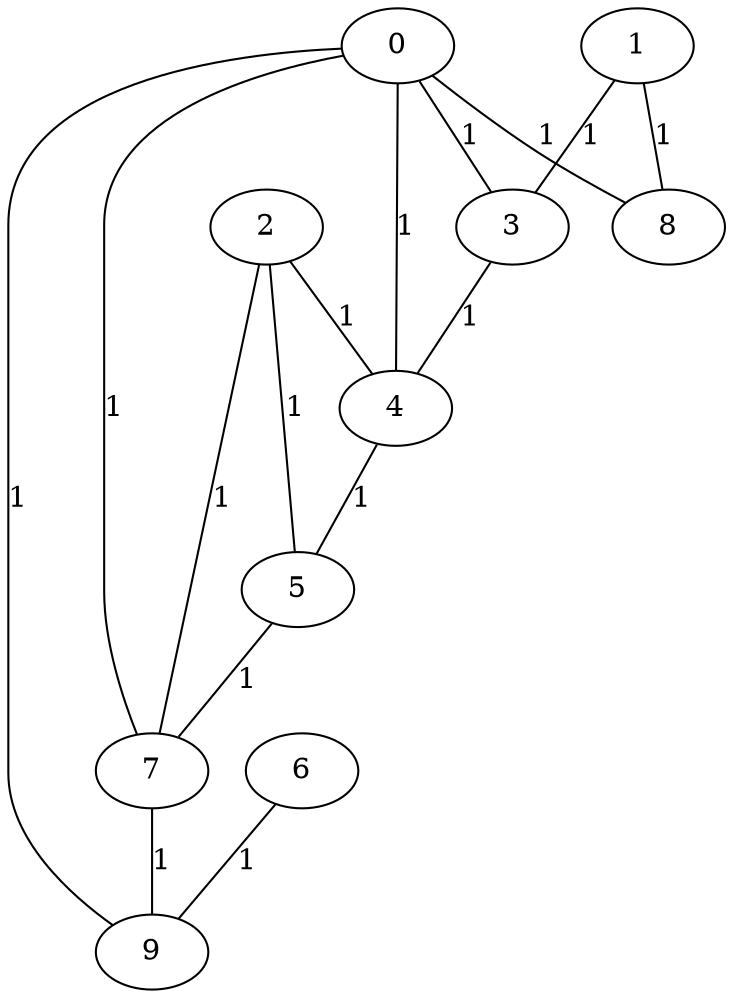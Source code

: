 graph G {
0 -- 3 [label="1"];
0 -- 4 [label="1"];
0 -- 7 [label="1"];
0 -- 8 [label="1"];
0 -- 9 [label="1"];
1 -- 3 [label="1"];
1 -- 8 [label="1"];
2 -- 4 [label="1"];
2 -- 5 [label="1"];
2 -- 7 [label="1"];
3 -- 4 [label="1"];
4 -- 5 [label="1"];
5 -- 7 [label="1"];
6 -- 9 [label="1"];
7 -- 9 [label="1"];
}
